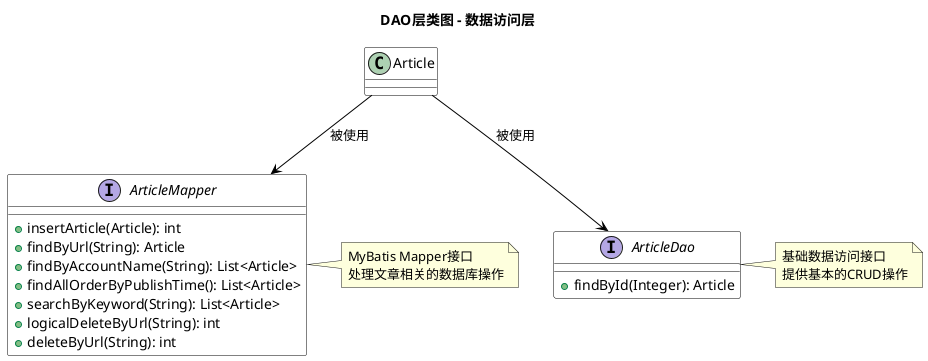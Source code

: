 @startuml

skinparam class {
    BackgroundColor White
    ArrowColor Black
    BorderColor Black
}

title DAO层类图 - 数据访问层

interface ArticleMapper {
    +insertArticle(Article): int
    +findByUrl(String): Article
    +findByAccountName(String): List<Article>
    +findAllOrderByPublishTime(): List<Article>
    +searchByKeyword(String): List<Article>
    +logicalDeleteByUrl(String): int
    +deleteByUrl(String): int
}

interface ArticleDao {
    +findById(Integer): Article
}

Article --> ArticleMapper: 被使用
Article --> ArticleDao: 被使用

note right of ArticleMapper
  MyBatis Mapper接口
  处理文章相关的数据库操作
end note

note right of ArticleDao
  基础数据访问接口
  提供基本的CRUD操作
end note

@enduml